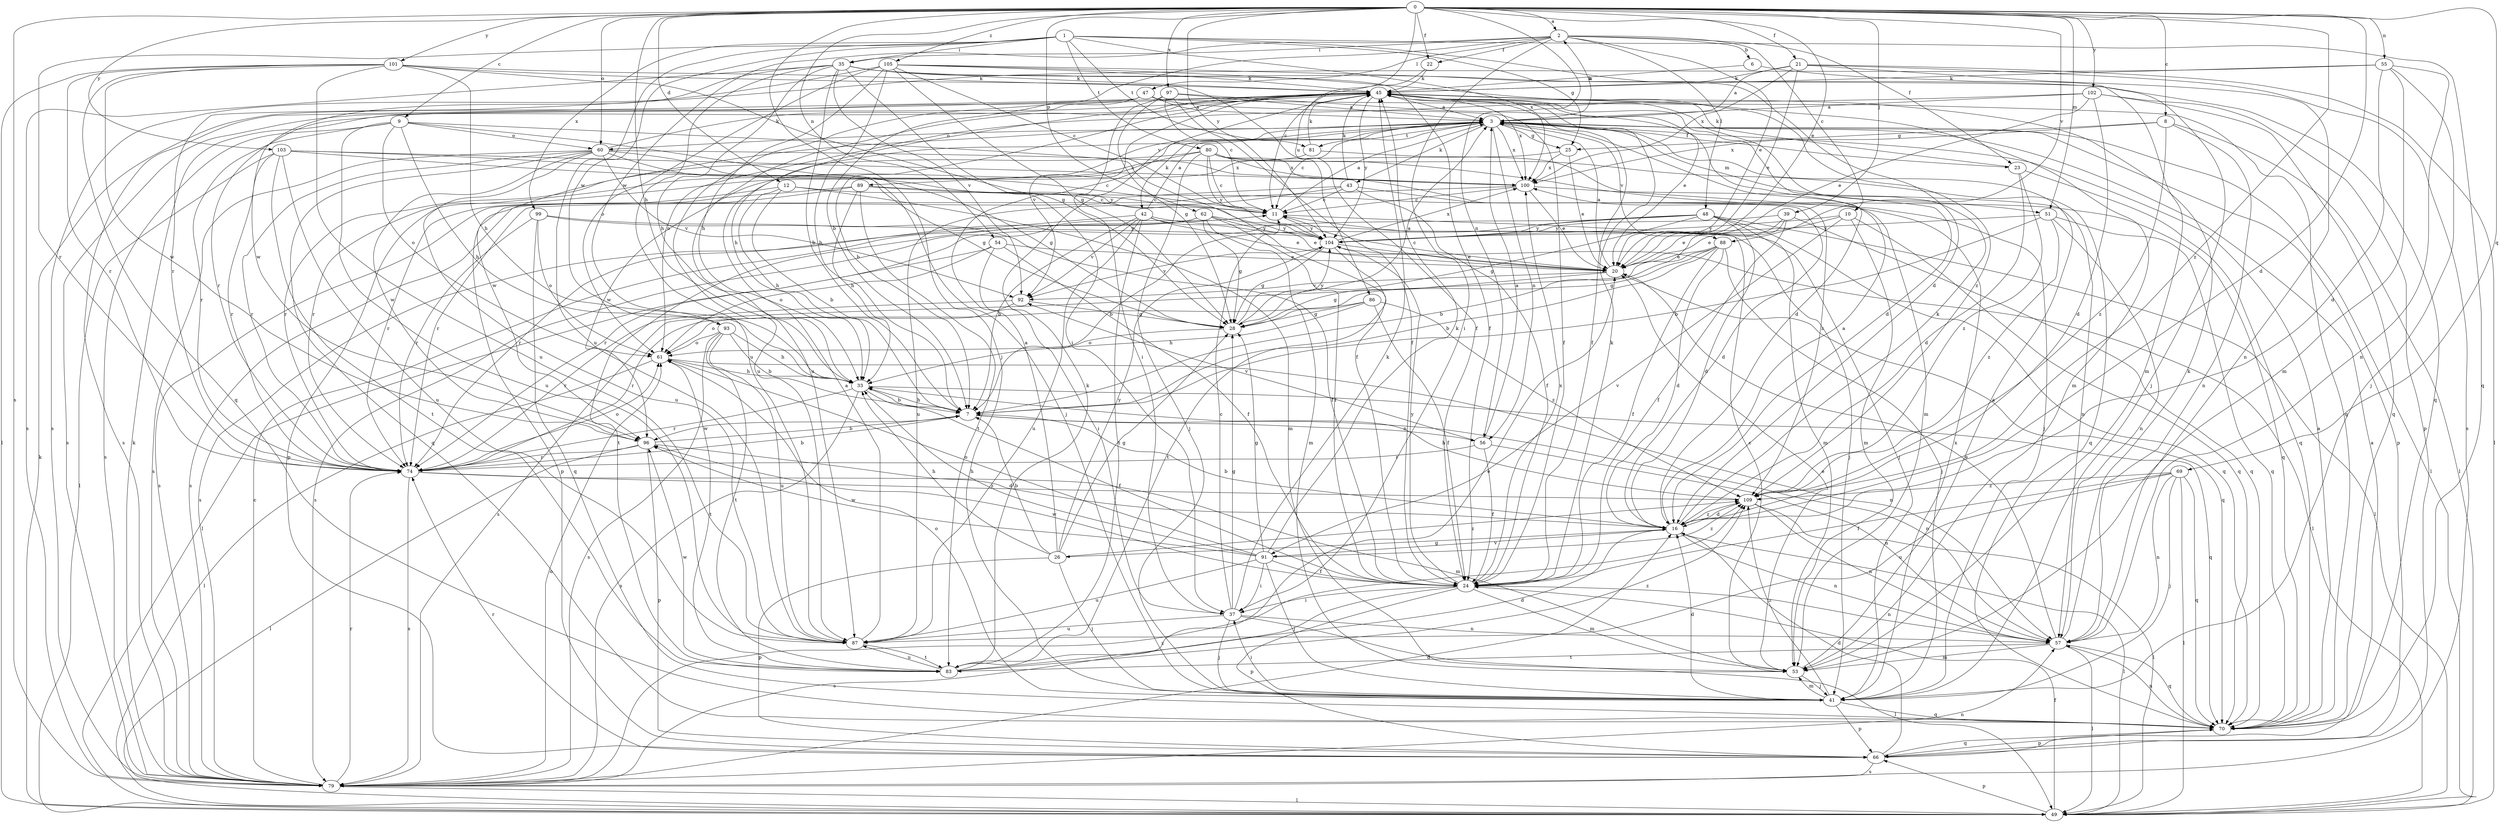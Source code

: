 strict digraph  {
0;
1;
2;
3;
6;
7;
8;
9;
10;
11;
12;
16;
20;
21;
22;
23;
24;
25;
26;
28;
33;
35;
37;
39;
41;
42;
43;
45;
47;
48;
49;
51;
53;
54;
55;
56;
57;
60;
61;
62;
66;
69;
70;
74;
79;
80;
81;
83;
86;
87;
88;
89;
91;
92;
93;
96;
97;
99;
100;
101;
102;
103;
104;
105;
109;
0 -> 2  [label=a];
0 -> 8  [label=c];
0 -> 9  [label=c];
0 -> 12  [label=d];
0 -> 16  [label=d];
0 -> 20  [label=e];
0 -> 21  [label=f];
0 -> 22  [label=f];
0 -> 33  [label=h];
0 -> 39  [label=j];
0 -> 41  [label=j];
0 -> 51  [label=m];
0 -> 54  [label=n];
0 -> 55  [label=n];
0 -> 56  [label=n];
0 -> 60  [label=o];
0 -> 62  [label=p];
0 -> 69  [label=q];
0 -> 79  [label=s];
0 -> 86  [label=u];
0 -> 88  [label=v];
0 -> 97  [label=x];
0 -> 101  [label=y];
0 -> 102  [label=y];
0 -> 103  [label=y];
0 -> 104  [label=y];
0 -> 105  [label=z];
0 -> 109  [label=z];
1 -> 16  [label=d];
1 -> 25  [label=g];
1 -> 35  [label=i];
1 -> 70  [label=q];
1 -> 74  [label=r];
1 -> 80  [label=t];
1 -> 81  [label=t];
1 -> 87  [label=u];
1 -> 93  [label=w];
1 -> 99  [label=x];
1 -> 100  [label=x];
2 -> 6  [label=b];
2 -> 7  [label=b];
2 -> 10  [label=c];
2 -> 20  [label=e];
2 -> 22  [label=f];
2 -> 23  [label=f];
2 -> 35  [label=i];
2 -> 37  [label=i];
2 -> 47  [label=l];
2 -> 48  [label=l];
2 -> 93  [label=w];
3 -> 2  [label=a];
3 -> 11  [label=c];
3 -> 23  [label=f];
3 -> 25  [label=g];
3 -> 42  [label=k];
3 -> 43  [label=k];
3 -> 49  [label=l];
3 -> 51  [label=m];
3 -> 56  [label=n];
3 -> 60  [label=o];
3 -> 66  [label=p];
3 -> 81  [label=t];
3 -> 88  [label=v];
3 -> 89  [label=v];
3 -> 96  [label=w];
3 -> 100  [label=x];
6 -> 45  [label=k];
6 -> 53  [label=m];
7 -> 33  [label=h];
7 -> 56  [label=n];
7 -> 57  [label=n];
7 -> 96  [label=w];
8 -> 25  [label=g];
8 -> 49  [label=l];
8 -> 57  [label=n];
8 -> 100  [label=x];
8 -> 109  [label=z];
9 -> 24  [label=f];
9 -> 33  [label=h];
9 -> 41  [label=j];
9 -> 60  [label=o];
9 -> 61  [label=o];
9 -> 74  [label=r];
9 -> 79  [label=s];
9 -> 87  [label=u];
10 -> 20  [label=e];
10 -> 53  [label=m];
10 -> 70  [label=q];
10 -> 91  [label=v];
10 -> 104  [label=y];
11 -> 3  [label=a];
11 -> 53  [label=m];
11 -> 79  [label=s];
11 -> 104  [label=y];
12 -> 7  [label=b];
12 -> 11  [label=c];
12 -> 33  [label=h];
12 -> 53  [label=m];
12 -> 74  [label=r];
16 -> 3  [label=a];
16 -> 7  [label=b];
16 -> 26  [label=g];
16 -> 45  [label=k];
16 -> 49  [label=l];
16 -> 57  [label=n];
16 -> 91  [label=v];
16 -> 109  [label=z];
20 -> 3  [label=a];
20 -> 11  [label=c];
20 -> 28  [label=g];
20 -> 70  [label=q];
20 -> 92  [label=v];
21 -> 3  [label=a];
21 -> 20  [label=e];
21 -> 45  [label=k];
21 -> 49  [label=l];
21 -> 57  [label=n];
21 -> 79  [label=s];
21 -> 100  [label=x];
22 -> 11  [label=c];
22 -> 45  [label=k];
23 -> 16  [label=d];
23 -> 45  [label=k];
23 -> 70  [label=q];
23 -> 109  [label=z];
24 -> 37  [label=i];
24 -> 45  [label=k];
24 -> 53  [label=m];
24 -> 57  [label=n];
24 -> 66  [label=p];
24 -> 79  [label=s];
24 -> 96  [label=w];
24 -> 100  [label=x];
24 -> 104  [label=y];
25 -> 20  [label=e];
25 -> 66  [label=p];
25 -> 100  [label=x];
26 -> 3  [label=a];
26 -> 7  [label=b];
26 -> 28  [label=g];
26 -> 33  [label=h];
26 -> 41  [label=j];
26 -> 66  [label=p];
26 -> 104  [label=y];
26 -> 109  [label=z];
28 -> 3  [label=a];
28 -> 61  [label=o];
28 -> 104  [label=y];
33 -> 7  [label=b];
33 -> 24  [label=f];
33 -> 70  [label=q];
33 -> 74  [label=r];
33 -> 79  [label=s];
35 -> 7  [label=b];
35 -> 24  [label=f];
35 -> 33  [label=h];
35 -> 37  [label=i];
35 -> 45  [label=k];
35 -> 70  [label=q];
35 -> 79  [label=s];
35 -> 87  [label=u];
35 -> 92  [label=v];
35 -> 96  [label=w];
37 -> 11  [label=c];
37 -> 28  [label=g];
37 -> 41  [label=j];
37 -> 45  [label=k];
37 -> 49  [label=l];
37 -> 57  [label=n];
37 -> 87  [label=u];
39 -> 7  [label=b];
39 -> 20  [label=e];
39 -> 24  [label=f];
39 -> 70  [label=q];
39 -> 104  [label=y];
41 -> 16  [label=d];
41 -> 37  [label=i];
41 -> 53  [label=m];
41 -> 61  [label=o];
41 -> 66  [label=p];
41 -> 70  [label=q];
41 -> 100  [label=x];
41 -> 109  [label=z];
42 -> 3  [label=a];
42 -> 7  [label=b];
42 -> 20  [label=e];
42 -> 41  [label=j];
42 -> 74  [label=r];
42 -> 83  [label=t];
42 -> 87  [label=u];
42 -> 92  [label=v];
42 -> 104  [label=y];
43 -> 11  [label=c];
43 -> 16  [label=d];
43 -> 24  [label=f];
43 -> 45  [label=k];
43 -> 79  [label=s];
43 -> 87  [label=u];
45 -> 3  [label=a];
45 -> 7  [label=b];
45 -> 16  [label=d];
45 -> 20  [label=e];
45 -> 24  [label=f];
45 -> 33  [label=h];
45 -> 53  [label=m];
45 -> 79  [label=s];
45 -> 87  [label=u];
45 -> 92  [label=v];
45 -> 100  [label=x];
45 -> 104  [label=y];
47 -> 3  [label=a];
47 -> 24  [label=f];
47 -> 70  [label=q];
47 -> 74  [label=r];
47 -> 79  [label=s];
47 -> 87  [label=u];
48 -> 7  [label=b];
48 -> 16  [label=d];
48 -> 28  [label=g];
48 -> 41  [label=j];
48 -> 49  [label=l];
48 -> 70  [label=q];
48 -> 74  [label=r];
48 -> 104  [label=y];
49 -> 24  [label=f];
49 -> 45  [label=k];
49 -> 66  [label=p];
51 -> 7  [label=b];
51 -> 57  [label=n];
51 -> 70  [label=q];
51 -> 104  [label=y];
51 -> 109  [label=z];
53 -> 3  [label=a];
53 -> 11  [label=c];
53 -> 20  [label=e];
53 -> 41  [label=j];
54 -> 20  [label=e];
54 -> 24  [label=f];
54 -> 37  [label=i];
54 -> 49  [label=l];
54 -> 61  [label=o];
55 -> 16  [label=d];
55 -> 41  [label=j];
55 -> 45  [label=k];
55 -> 53  [label=m];
55 -> 57  [label=n];
55 -> 74  [label=r];
56 -> 3  [label=a];
56 -> 24  [label=f];
56 -> 57  [label=n];
56 -> 74  [label=r];
56 -> 92  [label=v];
57 -> 20  [label=e];
57 -> 45  [label=k];
57 -> 49  [label=l];
57 -> 53  [label=m];
57 -> 70  [label=q];
57 -> 83  [label=t];
60 -> 11  [label=c];
60 -> 28  [label=g];
60 -> 45  [label=k];
60 -> 70  [label=q];
60 -> 74  [label=r];
60 -> 79  [label=s];
60 -> 87  [label=u];
60 -> 92  [label=v];
60 -> 96  [label=w];
60 -> 100  [label=x];
61 -> 33  [label=h];
61 -> 49  [label=l];
61 -> 57  [label=n];
61 -> 83  [label=t];
62 -> 20  [label=e];
62 -> 24  [label=f];
62 -> 28  [label=g];
62 -> 53  [label=m];
62 -> 79  [label=s];
62 -> 83  [label=t];
62 -> 104  [label=y];
66 -> 3  [label=a];
66 -> 16  [label=d];
66 -> 70  [label=q];
66 -> 74  [label=r];
66 -> 79  [label=s];
69 -> 24  [label=f];
69 -> 41  [label=j];
69 -> 49  [label=l];
69 -> 57  [label=n];
69 -> 70  [label=q];
69 -> 87  [label=u];
69 -> 109  [label=z];
70 -> 3  [label=a];
70 -> 57  [label=n];
70 -> 66  [label=p];
74 -> 7  [label=b];
74 -> 53  [label=m];
74 -> 61  [label=o];
74 -> 79  [label=s];
74 -> 109  [label=z];
79 -> 11  [label=c];
79 -> 16  [label=d];
79 -> 45  [label=k];
79 -> 49  [label=l];
79 -> 57  [label=n];
79 -> 61  [label=o];
79 -> 74  [label=r];
79 -> 109  [label=z];
80 -> 11  [label=c];
80 -> 41  [label=j];
80 -> 53  [label=m];
80 -> 70  [label=q];
80 -> 74  [label=r];
80 -> 96  [label=w];
80 -> 100  [label=x];
80 -> 104  [label=y];
80 -> 109  [label=z];
81 -> 41  [label=j];
81 -> 45  [label=k];
81 -> 74  [label=r];
83 -> 16  [label=d];
83 -> 20  [label=e];
83 -> 45  [label=k];
83 -> 87  [label=u];
83 -> 96  [label=w];
83 -> 109  [label=z];
86 -> 24  [label=f];
86 -> 28  [label=g];
86 -> 33  [label=h];
86 -> 74  [label=r];
86 -> 109  [label=z];
87 -> 3  [label=a];
87 -> 83  [label=t];
88 -> 7  [label=b];
88 -> 16  [label=d];
88 -> 20  [label=e];
88 -> 24  [label=f];
88 -> 28  [label=g];
88 -> 41  [label=j];
88 -> 79  [label=s];
89 -> 11  [label=c];
89 -> 33  [label=h];
89 -> 66  [label=p];
89 -> 70  [label=q];
89 -> 79  [label=s];
89 -> 83  [label=t];
91 -> 24  [label=f];
91 -> 28  [label=g];
91 -> 33  [label=h];
91 -> 37  [label=i];
91 -> 41  [label=j];
91 -> 45  [label=k];
91 -> 61  [label=o];
91 -> 87  [label=u];
91 -> 96  [label=w];
91 -> 109  [label=z];
92 -> 28  [label=g];
92 -> 61  [label=o];
92 -> 74  [label=r];
93 -> 7  [label=b];
93 -> 33  [label=h];
93 -> 61  [label=o];
93 -> 79  [label=s];
93 -> 83  [label=t];
93 -> 87  [label=u];
96 -> 7  [label=b];
96 -> 16  [label=d];
96 -> 49  [label=l];
96 -> 66  [label=p];
96 -> 74  [label=r];
97 -> 3  [label=a];
97 -> 11  [label=c];
97 -> 16  [label=d];
97 -> 24  [label=f];
97 -> 28  [label=g];
97 -> 37  [label=i];
99 -> 24  [label=f];
99 -> 61  [label=o];
99 -> 70  [label=q];
99 -> 74  [label=r];
99 -> 104  [label=y];
100 -> 11  [label=c];
100 -> 20  [label=e];
100 -> 57  [label=n];
100 -> 74  [label=r];
101 -> 24  [label=f];
101 -> 28  [label=g];
101 -> 33  [label=h];
101 -> 45  [label=k];
101 -> 49  [label=l];
101 -> 70  [label=q];
101 -> 74  [label=r];
101 -> 87  [label=u];
101 -> 96  [label=w];
102 -> 3  [label=a];
102 -> 16  [label=d];
102 -> 20  [label=e];
102 -> 61  [label=o];
102 -> 66  [label=p];
102 -> 70  [label=q];
103 -> 28  [label=g];
103 -> 49  [label=l];
103 -> 74  [label=r];
103 -> 83  [label=t];
103 -> 87  [label=u];
103 -> 100  [label=x];
103 -> 104  [label=y];
104 -> 20  [label=e];
104 -> 28  [label=g];
104 -> 49  [label=l];
104 -> 83  [label=t];
104 -> 92  [label=v];
104 -> 100  [label=x];
105 -> 7  [label=b];
105 -> 11  [label=c];
105 -> 28  [label=g];
105 -> 33  [label=h];
105 -> 41  [label=j];
105 -> 45  [label=k];
105 -> 61  [label=o];
105 -> 79  [label=s];
105 -> 109  [label=z];
109 -> 16  [label=d];
109 -> 33  [label=h];
109 -> 49  [label=l];
109 -> 57  [label=n];
}
